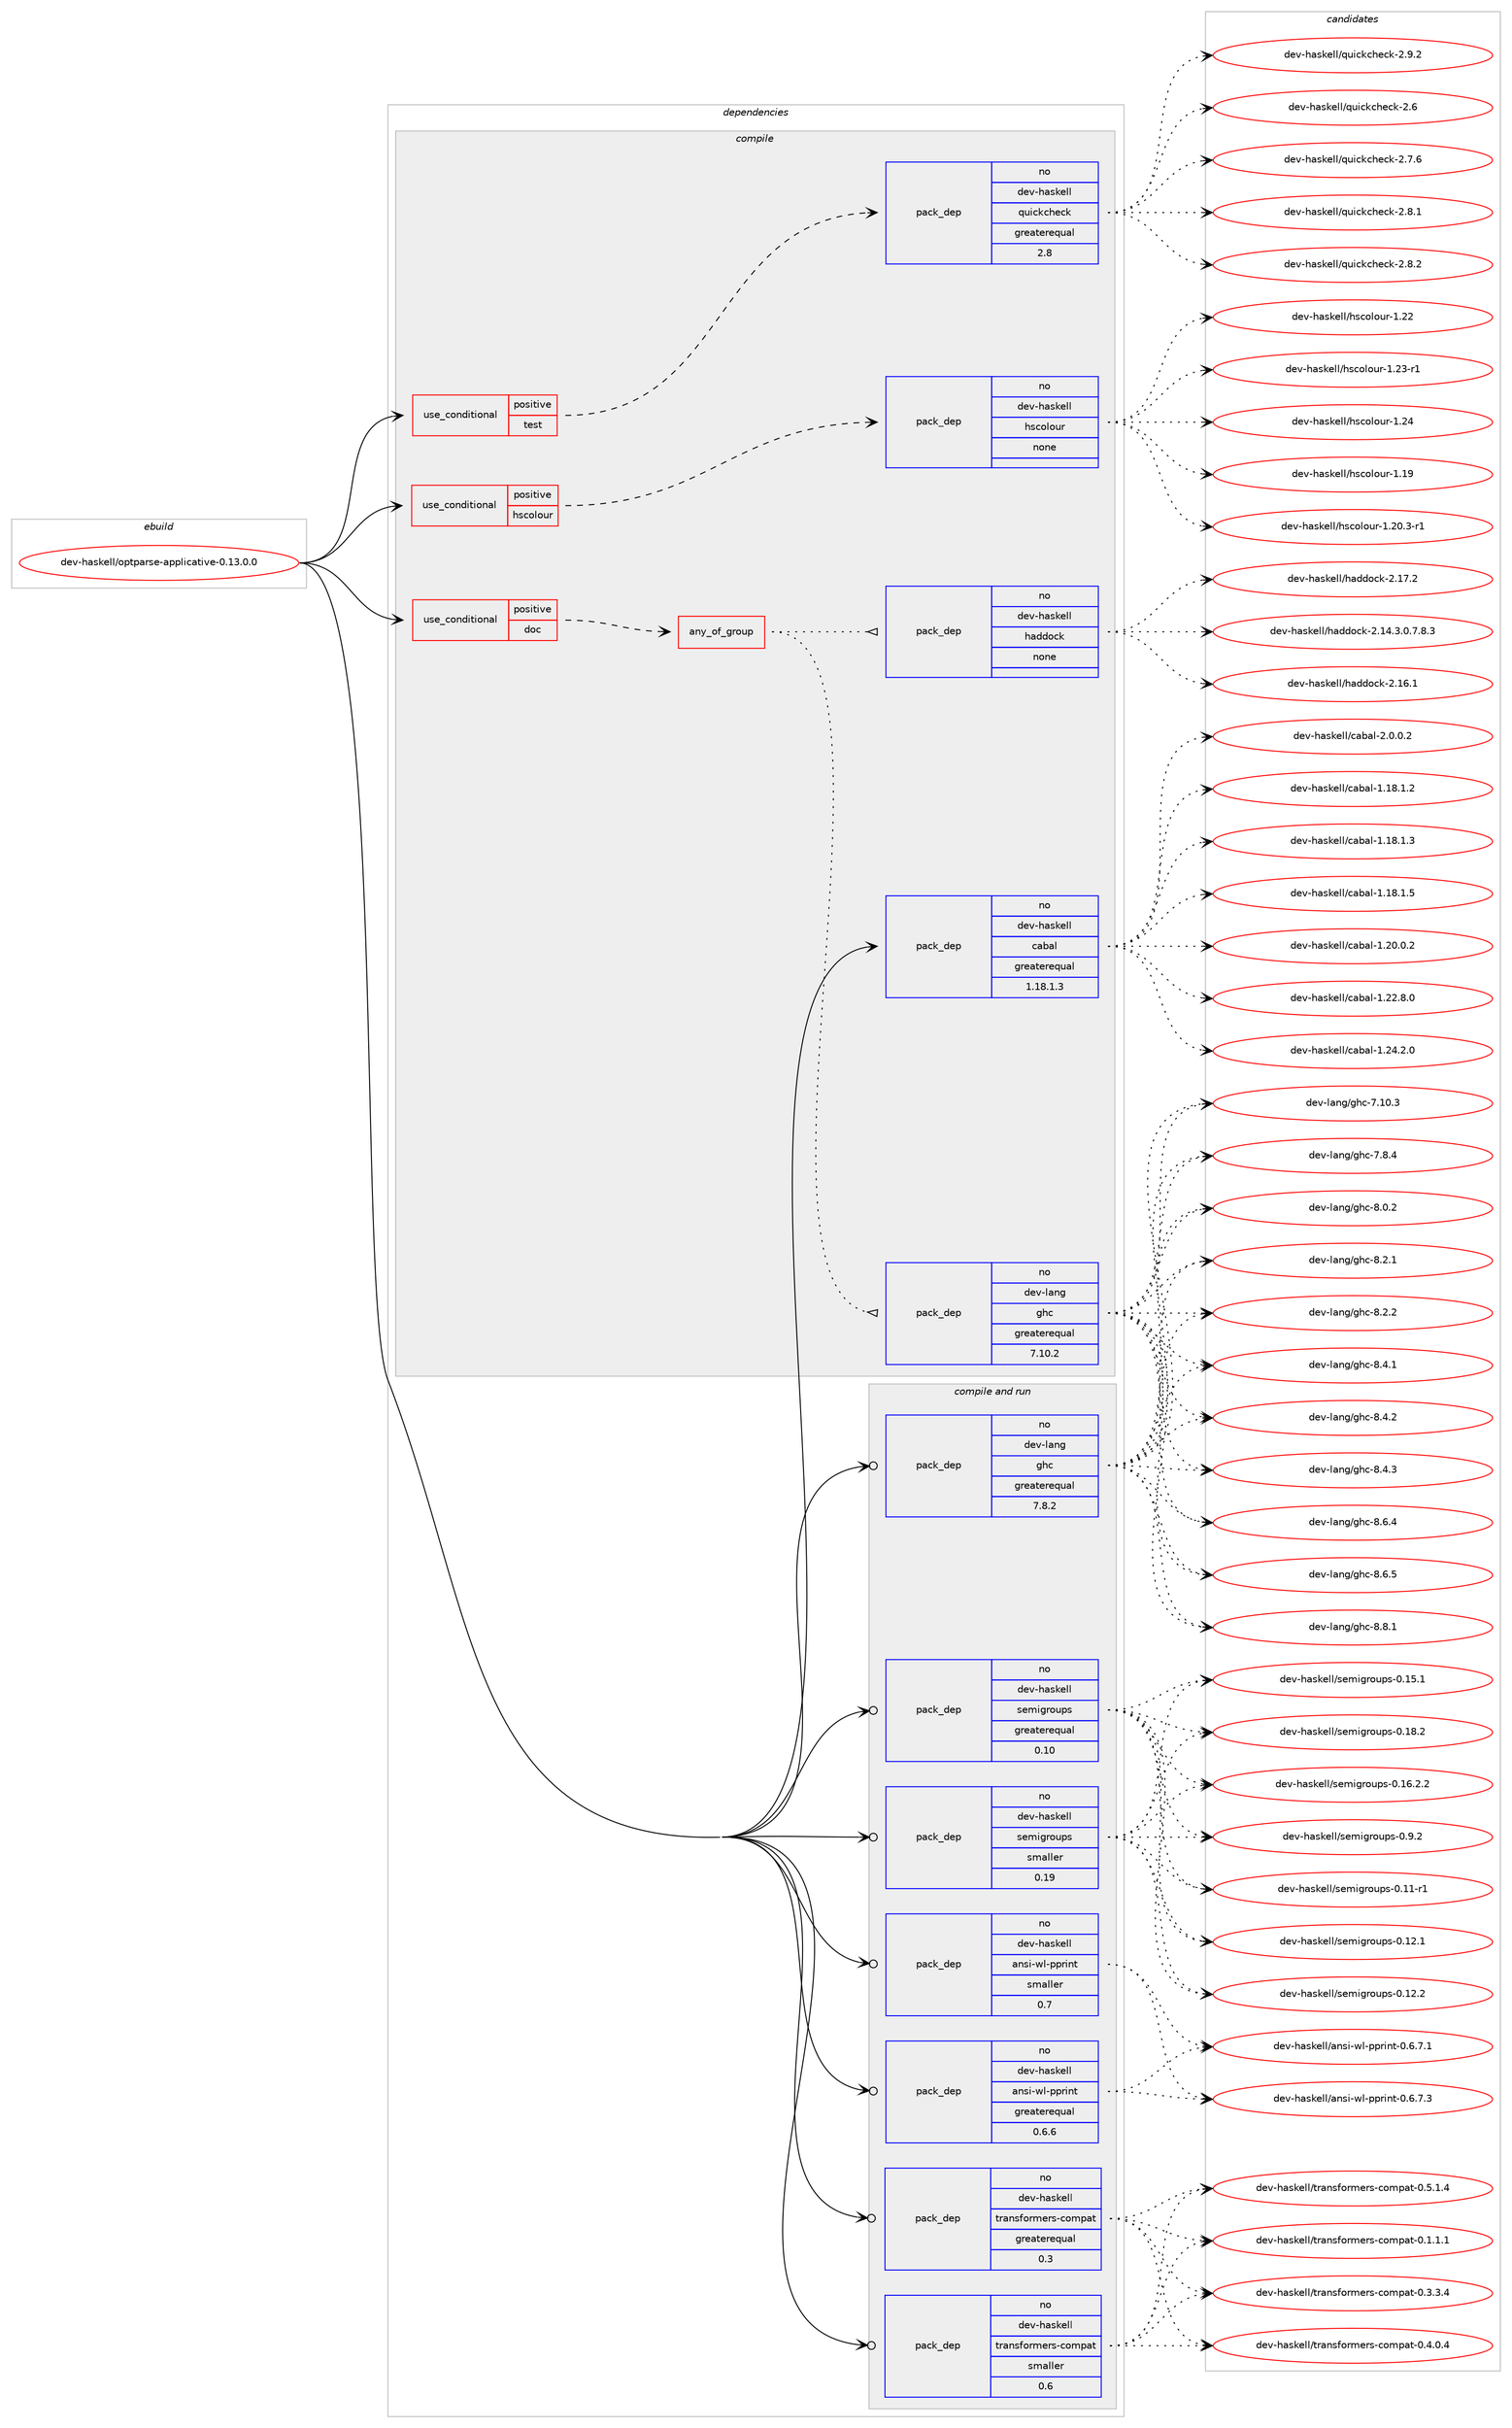 digraph prolog {

# *************
# Graph options
# *************

newrank=true;
concentrate=true;
compound=true;
graph [rankdir=LR,fontname=Helvetica,fontsize=10,ranksep=1.5];#, ranksep=2.5, nodesep=0.2];
edge  [arrowhead=vee];
node  [fontname=Helvetica,fontsize=10];

# **********
# The ebuild
# **********

subgraph cluster_leftcol {
color=gray;
rank=same;
label=<<i>ebuild</i>>;
id [label="dev-haskell/optparse-applicative-0.13.0.0", color=red, width=4, href="../dev-haskell/optparse-applicative-0.13.0.0.svg"];
}

# ****************
# The dependencies
# ****************

subgraph cluster_midcol {
color=gray;
label=<<i>dependencies</i>>;
subgraph cluster_compile {
fillcolor="#eeeeee";
style=filled;
label=<<i>compile</i>>;
subgraph cond126990 {
dependency540487 [label=<<TABLE BORDER="0" CELLBORDER="1" CELLSPACING="0" CELLPADDING="4"><TR><TD ROWSPAN="3" CELLPADDING="10">use_conditional</TD></TR><TR><TD>positive</TD></TR><TR><TD>doc</TD></TR></TABLE>>, shape=none, color=red];
subgraph any10278 {
dependency540488 [label=<<TABLE BORDER="0" CELLBORDER="1" CELLSPACING="0" CELLPADDING="4"><TR><TD CELLPADDING="10">any_of_group</TD></TR></TABLE>>, shape=none, color=red];subgraph pack402862 {
dependency540489 [label=<<TABLE BORDER="0" CELLBORDER="1" CELLSPACING="0" CELLPADDING="4" WIDTH="220"><TR><TD ROWSPAN="6" CELLPADDING="30">pack_dep</TD></TR><TR><TD WIDTH="110">no</TD></TR><TR><TD>dev-haskell</TD></TR><TR><TD>haddock</TD></TR><TR><TD>none</TD></TR><TR><TD></TD></TR></TABLE>>, shape=none, color=blue];
}
dependency540488:e -> dependency540489:w [weight=20,style="dotted",arrowhead="oinv"];
subgraph pack402863 {
dependency540490 [label=<<TABLE BORDER="0" CELLBORDER="1" CELLSPACING="0" CELLPADDING="4" WIDTH="220"><TR><TD ROWSPAN="6" CELLPADDING="30">pack_dep</TD></TR><TR><TD WIDTH="110">no</TD></TR><TR><TD>dev-lang</TD></TR><TR><TD>ghc</TD></TR><TR><TD>greaterequal</TD></TR><TR><TD>7.10.2</TD></TR></TABLE>>, shape=none, color=blue];
}
dependency540488:e -> dependency540490:w [weight=20,style="dotted",arrowhead="oinv"];
}
dependency540487:e -> dependency540488:w [weight=20,style="dashed",arrowhead="vee"];
}
id:e -> dependency540487:w [weight=20,style="solid",arrowhead="vee"];
subgraph cond126991 {
dependency540491 [label=<<TABLE BORDER="0" CELLBORDER="1" CELLSPACING="0" CELLPADDING="4"><TR><TD ROWSPAN="3" CELLPADDING="10">use_conditional</TD></TR><TR><TD>positive</TD></TR><TR><TD>hscolour</TD></TR></TABLE>>, shape=none, color=red];
subgraph pack402864 {
dependency540492 [label=<<TABLE BORDER="0" CELLBORDER="1" CELLSPACING="0" CELLPADDING="4" WIDTH="220"><TR><TD ROWSPAN="6" CELLPADDING="30">pack_dep</TD></TR><TR><TD WIDTH="110">no</TD></TR><TR><TD>dev-haskell</TD></TR><TR><TD>hscolour</TD></TR><TR><TD>none</TD></TR><TR><TD></TD></TR></TABLE>>, shape=none, color=blue];
}
dependency540491:e -> dependency540492:w [weight=20,style="dashed",arrowhead="vee"];
}
id:e -> dependency540491:w [weight=20,style="solid",arrowhead="vee"];
subgraph cond126992 {
dependency540493 [label=<<TABLE BORDER="0" CELLBORDER="1" CELLSPACING="0" CELLPADDING="4"><TR><TD ROWSPAN="3" CELLPADDING="10">use_conditional</TD></TR><TR><TD>positive</TD></TR><TR><TD>test</TD></TR></TABLE>>, shape=none, color=red];
subgraph pack402865 {
dependency540494 [label=<<TABLE BORDER="0" CELLBORDER="1" CELLSPACING="0" CELLPADDING="4" WIDTH="220"><TR><TD ROWSPAN="6" CELLPADDING="30">pack_dep</TD></TR><TR><TD WIDTH="110">no</TD></TR><TR><TD>dev-haskell</TD></TR><TR><TD>quickcheck</TD></TR><TR><TD>greaterequal</TD></TR><TR><TD>2.8</TD></TR></TABLE>>, shape=none, color=blue];
}
dependency540493:e -> dependency540494:w [weight=20,style="dashed",arrowhead="vee"];
}
id:e -> dependency540493:w [weight=20,style="solid",arrowhead="vee"];
subgraph pack402866 {
dependency540495 [label=<<TABLE BORDER="0" CELLBORDER="1" CELLSPACING="0" CELLPADDING="4" WIDTH="220"><TR><TD ROWSPAN="6" CELLPADDING="30">pack_dep</TD></TR><TR><TD WIDTH="110">no</TD></TR><TR><TD>dev-haskell</TD></TR><TR><TD>cabal</TD></TR><TR><TD>greaterequal</TD></TR><TR><TD>1.18.1.3</TD></TR></TABLE>>, shape=none, color=blue];
}
id:e -> dependency540495:w [weight=20,style="solid",arrowhead="vee"];
}
subgraph cluster_compileandrun {
fillcolor="#eeeeee";
style=filled;
label=<<i>compile and run</i>>;
subgraph pack402867 {
dependency540496 [label=<<TABLE BORDER="0" CELLBORDER="1" CELLSPACING="0" CELLPADDING="4" WIDTH="220"><TR><TD ROWSPAN="6" CELLPADDING="30">pack_dep</TD></TR><TR><TD WIDTH="110">no</TD></TR><TR><TD>dev-haskell</TD></TR><TR><TD>ansi-wl-pprint</TD></TR><TR><TD>greaterequal</TD></TR><TR><TD>0.6.6</TD></TR></TABLE>>, shape=none, color=blue];
}
id:e -> dependency540496:w [weight=20,style="solid",arrowhead="odotvee"];
subgraph pack402868 {
dependency540497 [label=<<TABLE BORDER="0" CELLBORDER="1" CELLSPACING="0" CELLPADDING="4" WIDTH="220"><TR><TD ROWSPAN="6" CELLPADDING="30">pack_dep</TD></TR><TR><TD WIDTH="110">no</TD></TR><TR><TD>dev-haskell</TD></TR><TR><TD>ansi-wl-pprint</TD></TR><TR><TD>smaller</TD></TR><TR><TD>0.7</TD></TR></TABLE>>, shape=none, color=blue];
}
id:e -> dependency540497:w [weight=20,style="solid",arrowhead="odotvee"];
subgraph pack402869 {
dependency540498 [label=<<TABLE BORDER="0" CELLBORDER="1" CELLSPACING="0" CELLPADDING="4" WIDTH="220"><TR><TD ROWSPAN="6" CELLPADDING="30">pack_dep</TD></TR><TR><TD WIDTH="110">no</TD></TR><TR><TD>dev-haskell</TD></TR><TR><TD>semigroups</TD></TR><TR><TD>greaterequal</TD></TR><TR><TD>0.10</TD></TR></TABLE>>, shape=none, color=blue];
}
id:e -> dependency540498:w [weight=20,style="solid",arrowhead="odotvee"];
subgraph pack402870 {
dependency540499 [label=<<TABLE BORDER="0" CELLBORDER="1" CELLSPACING="0" CELLPADDING="4" WIDTH="220"><TR><TD ROWSPAN="6" CELLPADDING="30">pack_dep</TD></TR><TR><TD WIDTH="110">no</TD></TR><TR><TD>dev-haskell</TD></TR><TR><TD>semigroups</TD></TR><TR><TD>smaller</TD></TR><TR><TD>0.19</TD></TR></TABLE>>, shape=none, color=blue];
}
id:e -> dependency540499:w [weight=20,style="solid",arrowhead="odotvee"];
subgraph pack402871 {
dependency540500 [label=<<TABLE BORDER="0" CELLBORDER="1" CELLSPACING="0" CELLPADDING="4" WIDTH="220"><TR><TD ROWSPAN="6" CELLPADDING="30">pack_dep</TD></TR><TR><TD WIDTH="110">no</TD></TR><TR><TD>dev-haskell</TD></TR><TR><TD>transformers-compat</TD></TR><TR><TD>greaterequal</TD></TR><TR><TD>0.3</TD></TR></TABLE>>, shape=none, color=blue];
}
id:e -> dependency540500:w [weight=20,style="solid",arrowhead="odotvee"];
subgraph pack402872 {
dependency540501 [label=<<TABLE BORDER="0" CELLBORDER="1" CELLSPACING="0" CELLPADDING="4" WIDTH="220"><TR><TD ROWSPAN="6" CELLPADDING="30">pack_dep</TD></TR><TR><TD WIDTH="110">no</TD></TR><TR><TD>dev-haskell</TD></TR><TR><TD>transformers-compat</TD></TR><TR><TD>smaller</TD></TR><TR><TD>0.6</TD></TR></TABLE>>, shape=none, color=blue];
}
id:e -> dependency540501:w [weight=20,style="solid",arrowhead="odotvee"];
subgraph pack402873 {
dependency540502 [label=<<TABLE BORDER="0" CELLBORDER="1" CELLSPACING="0" CELLPADDING="4" WIDTH="220"><TR><TD ROWSPAN="6" CELLPADDING="30">pack_dep</TD></TR><TR><TD WIDTH="110">no</TD></TR><TR><TD>dev-lang</TD></TR><TR><TD>ghc</TD></TR><TR><TD>greaterequal</TD></TR><TR><TD>7.8.2</TD></TR></TABLE>>, shape=none, color=blue];
}
id:e -> dependency540502:w [weight=20,style="solid",arrowhead="odotvee"];
}
subgraph cluster_run {
fillcolor="#eeeeee";
style=filled;
label=<<i>run</i>>;
}
}

# **************
# The candidates
# **************

subgraph cluster_choices {
rank=same;
color=gray;
label=<<i>candidates</i>>;

subgraph choice402862 {
color=black;
nodesep=1;
choice1001011184510497115107101108108471049710010011199107455046495246514648465546564651 [label="dev-haskell/haddock-2.14.3.0.7.8.3", color=red, width=4,href="../dev-haskell/haddock-2.14.3.0.7.8.3.svg"];
choice100101118451049711510710110810847104971001001119910745504649544649 [label="dev-haskell/haddock-2.16.1", color=red, width=4,href="../dev-haskell/haddock-2.16.1.svg"];
choice100101118451049711510710110810847104971001001119910745504649554650 [label="dev-haskell/haddock-2.17.2", color=red, width=4,href="../dev-haskell/haddock-2.17.2.svg"];
dependency540489:e -> choice1001011184510497115107101108108471049710010011199107455046495246514648465546564651:w [style=dotted,weight="100"];
dependency540489:e -> choice100101118451049711510710110810847104971001001119910745504649544649:w [style=dotted,weight="100"];
dependency540489:e -> choice100101118451049711510710110810847104971001001119910745504649554650:w [style=dotted,weight="100"];
}
subgraph choice402863 {
color=black;
nodesep=1;
choice1001011184510897110103471031049945554649484651 [label="dev-lang/ghc-7.10.3", color=red, width=4,href="../dev-lang/ghc-7.10.3.svg"];
choice10010111845108971101034710310499455546564652 [label="dev-lang/ghc-7.8.4", color=red, width=4,href="../dev-lang/ghc-7.8.4.svg"];
choice10010111845108971101034710310499455646484650 [label="dev-lang/ghc-8.0.2", color=red, width=4,href="../dev-lang/ghc-8.0.2.svg"];
choice10010111845108971101034710310499455646504649 [label="dev-lang/ghc-8.2.1", color=red, width=4,href="../dev-lang/ghc-8.2.1.svg"];
choice10010111845108971101034710310499455646504650 [label="dev-lang/ghc-8.2.2", color=red, width=4,href="../dev-lang/ghc-8.2.2.svg"];
choice10010111845108971101034710310499455646524649 [label="dev-lang/ghc-8.4.1", color=red, width=4,href="../dev-lang/ghc-8.4.1.svg"];
choice10010111845108971101034710310499455646524650 [label="dev-lang/ghc-8.4.2", color=red, width=4,href="../dev-lang/ghc-8.4.2.svg"];
choice10010111845108971101034710310499455646524651 [label="dev-lang/ghc-8.4.3", color=red, width=4,href="../dev-lang/ghc-8.4.3.svg"];
choice10010111845108971101034710310499455646544652 [label="dev-lang/ghc-8.6.4", color=red, width=4,href="../dev-lang/ghc-8.6.4.svg"];
choice10010111845108971101034710310499455646544653 [label="dev-lang/ghc-8.6.5", color=red, width=4,href="../dev-lang/ghc-8.6.5.svg"];
choice10010111845108971101034710310499455646564649 [label="dev-lang/ghc-8.8.1", color=red, width=4,href="../dev-lang/ghc-8.8.1.svg"];
dependency540490:e -> choice1001011184510897110103471031049945554649484651:w [style=dotted,weight="100"];
dependency540490:e -> choice10010111845108971101034710310499455546564652:w [style=dotted,weight="100"];
dependency540490:e -> choice10010111845108971101034710310499455646484650:w [style=dotted,weight="100"];
dependency540490:e -> choice10010111845108971101034710310499455646504649:w [style=dotted,weight="100"];
dependency540490:e -> choice10010111845108971101034710310499455646504650:w [style=dotted,weight="100"];
dependency540490:e -> choice10010111845108971101034710310499455646524649:w [style=dotted,weight="100"];
dependency540490:e -> choice10010111845108971101034710310499455646524650:w [style=dotted,weight="100"];
dependency540490:e -> choice10010111845108971101034710310499455646524651:w [style=dotted,weight="100"];
dependency540490:e -> choice10010111845108971101034710310499455646544652:w [style=dotted,weight="100"];
dependency540490:e -> choice10010111845108971101034710310499455646544653:w [style=dotted,weight="100"];
dependency540490:e -> choice10010111845108971101034710310499455646564649:w [style=dotted,weight="100"];
}
subgraph choice402864 {
color=black;
nodesep=1;
choice100101118451049711510710110810847104115991111081111171144549464957 [label="dev-haskell/hscolour-1.19", color=red, width=4,href="../dev-haskell/hscolour-1.19.svg"];
choice10010111845104971151071011081084710411599111108111117114454946504846514511449 [label="dev-haskell/hscolour-1.20.3-r1", color=red, width=4,href="../dev-haskell/hscolour-1.20.3-r1.svg"];
choice100101118451049711510710110810847104115991111081111171144549465050 [label="dev-haskell/hscolour-1.22", color=red, width=4,href="../dev-haskell/hscolour-1.22.svg"];
choice1001011184510497115107101108108471041159911110811111711445494650514511449 [label="dev-haskell/hscolour-1.23-r1", color=red, width=4,href="../dev-haskell/hscolour-1.23-r1.svg"];
choice100101118451049711510710110810847104115991111081111171144549465052 [label="dev-haskell/hscolour-1.24", color=red, width=4,href="../dev-haskell/hscolour-1.24.svg"];
dependency540492:e -> choice100101118451049711510710110810847104115991111081111171144549464957:w [style=dotted,weight="100"];
dependency540492:e -> choice10010111845104971151071011081084710411599111108111117114454946504846514511449:w [style=dotted,weight="100"];
dependency540492:e -> choice100101118451049711510710110810847104115991111081111171144549465050:w [style=dotted,weight="100"];
dependency540492:e -> choice1001011184510497115107101108108471041159911110811111711445494650514511449:w [style=dotted,weight="100"];
dependency540492:e -> choice100101118451049711510710110810847104115991111081111171144549465052:w [style=dotted,weight="100"];
}
subgraph choice402865 {
color=black;
nodesep=1;
choice10010111845104971151071011081084711311710599107991041019910745504654 [label="dev-haskell/quickcheck-2.6", color=red, width=4,href="../dev-haskell/quickcheck-2.6.svg"];
choice100101118451049711510710110810847113117105991079910410199107455046554654 [label="dev-haskell/quickcheck-2.7.6", color=red, width=4,href="../dev-haskell/quickcheck-2.7.6.svg"];
choice100101118451049711510710110810847113117105991079910410199107455046564649 [label="dev-haskell/quickcheck-2.8.1", color=red, width=4,href="../dev-haskell/quickcheck-2.8.1.svg"];
choice100101118451049711510710110810847113117105991079910410199107455046564650 [label="dev-haskell/quickcheck-2.8.2", color=red, width=4,href="../dev-haskell/quickcheck-2.8.2.svg"];
choice100101118451049711510710110810847113117105991079910410199107455046574650 [label="dev-haskell/quickcheck-2.9.2", color=red, width=4,href="../dev-haskell/quickcheck-2.9.2.svg"];
dependency540494:e -> choice10010111845104971151071011081084711311710599107991041019910745504654:w [style=dotted,weight="100"];
dependency540494:e -> choice100101118451049711510710110810847113117105991079910410199107455046554654:w [style=dotted,weight="100"];
dependency540494:e -> choice100101118451049711510710110810847113117105991079910410199107455046564649:w [style=dotted,weight="100"];
dependency540494:e -> choice100101118451049711510710110810847113117105991079910410199107455046564650:w [style=dotted,weight="100"];
dependency540494:e -> choice100101118451049711510710110810847113117105991079910410199107455046574650:w [style=dotted,weight="100"];
}
subgraph choice402866 {
color=black;
nodesep=1;
choice10010111845104971151071011081084799979897108454946495646494650 [label="dev-haskell/cabal-1.18.1.2", color=red, width=4,href="../dev-haskell/cabal-1.18.1.2.svg"];
choice10010111845104971151071011081084799979897108454946495646494651 [label="dev-haskell/cabal-1.18.1.3", color=red, width=4,href="../dev-haskell/cabal-1.18.1.3.svg"];
choice10010111845104971151071011081084799979897108454946495646494653 [label="dev-haskell/cabal-1.18.1.5", color=red, width=4,href="../dev-haskell/cabal-1.18.1.5.svg"];
choice10010111845104971151071011081084799979897108454946504846484650 [label="dev-haskell/cabal-1.20.0.2", color=red, width=4,href="../dev-haskell/cabal-1.20.0.2.svg"];
choice10010111845104971151071011081084799979897108454946505046564648 [label="dev-haskell/cabal-1.22.8.0", color=red, width=4,href="../dev-haskell/cabal-1.22.8.0.svg"];
choice10010111845104971151071011081084799979897108454946505246504648 [label="dev-haskell/cabal-1.24.2.0", color=red, width=4,href="../dev-haskell/cabal-1.24.2.0.svg"];
choice100101118451049711510710110810847999798971084550464846484650 [label="dev-haskell/cabal-2.0.0.2", color=red, width=4,href="../dev-haskell/cabal-2.0.0.2.svg"];
dependency540495:e -> choice10010111845104971151071011081084799979897108454946495646494650:w [style=dotted,weight="100"];
dependency540495:e -> choice10010111845104971151071011081084799979897108454946495646494651:w [style=dotted,weight="100"];
dependency540495:e -> choice10010111845104971151071011081084799979897108454946495646494653:w [style=dotted,weight="100"];
dependency540495:e -> choice10010111845104971151071011081084799979897108454946504846484650:w [style=dotted,weight="100"];
dependency540495:e -> choice10010111845104971151071011081084799979897108454946505046564648:w [style=dotted,weight="100"];
dependency540495:e -> choice10010111845104971151071011081084799979897108454946505246504648:w [style=dotted,weight="100"];
dependency540495:e -> choice100101118451049711510710110810847999798971084550464846484650:w [style=dotted,weight="100"];
}
subgraph choice402867 {
color=black;
nodesep=1;
choice1001011184510497115107101108108479711011510545119108451121121141051101164548465446554649 [label="dev-haskell/ansi-wl-pprint-0.6.7.1", color=red, width=4,href="../dev-haskell/ansi-wl-pprint-0.6.7.1.svg"];
choice1001011184510497115107101108108479711011510545119108451121121141051101164548465446554651 [label="dev-haskell/ansi-wl-pprint-0.6.7.3", color=red, width=4,href="../dev-haskell/ansi-wl-pprint-0.6.7.3.svg"];
dependency540496:e -> choice1001011184510497115107101108108479711011510545119108451121121141051101164548465446554649:w [style=dotted,weight="100"];
dependency540496:e -> choice1001011184510497115107101108108479711011510545119108451121121141051101164548465446554651:w [style=dotted,weight="100"];
}
subgraph choice402868 {
color=black;
nodesep=1;
choice1001011184510497115107101108108479711011510545119108451121121141051101164548465446554649 [label="dev-haskell/ansi-wl-pprint-0.6.7.1", color=red, width=4,href="../dev-haskell/ansi-wl-pprint-0.6.7.1.svg"];
choice1001011184510497115107101108108479711011510545119108451121121141051101164548465446554651 [label="dev-haskell/ansi-wl-pprint-0.6.7.3", color=red, width=4,href="../dev-haskell/ansi-wl-pprint-0.6.7.3.svg"];
dependency540497:e -> choice1001011184510497115107101108108479711011510545119108451121121141051101164548465446554649:w [style=dotted,weight="100"];
dependency540497:e -> choice1001011184510497115107101108108479711011510545119108451121121141051101164548465446554651:w [style=dotted,weight="100"];
}
subgraph choice402869 {
color=black;
nodesep=1;
choice10010111845104971151071011081084711510110910510311411111711211545484649494511449 [label="dev-haskell/semigroups-0.11-r1", color=red, width=4,href="../dev-haskell/semigroups-0.11-r1.svg"];
choice10010111845104971151071011081084711510110910510311411111711211545484649504649 [label="dev-haskell/semigroups-0.12.1", color=red, width=4,href="../dev-haskell/semigroups-0.12.1.svg"];
choice10010111845104971151071011081084711510110910510311411111711211545484649504650 [label="dev-haskell/semigroups-0.12.2", color=red, width=4,href="../dev-haskell/semigroups-0.12.2.svg"];
choice10010111845104971151071011081084711510110910510311411111711211545484649534649 [label="dev-haskell/semigroups-0.15.1", color=red, width=4,href="../dev-haskell/semigroups-0.15.1.svg"];
choice100101118451049711510710110810847115101109105103114111117112115454846495446504650 [label="dev-haskell/semigroups-0.16.2.2", color=red, width=4,href="../dev-haskell/semigroups-0.16.2.2.svg"];
choice10010111845104971151071011081084711510110910510311411111711211545484649564650 [label="dev-haskell/semigroups-0.18.2", color=red, width=4,href="../dev-haskell/semigroups-0.18.2.svg"];
choice100101118451049711510710110810847115101109105103114111117112115454846574650 [label="dev-haskell/semigroups-0.9.2", color=red, width=4,href="../dev-haskell/semigroups-0.9.2.svg"];
dependency540498:e -> choice10010111845104971151071011081084711510110910510311411111711211545484649494511449:w [style=dotted,weight="100"];
dependency540498:e -> choice10010111845104971151071011081084711510110910510311411111711211545484649504649:w [style=dotted,weight="100"];
dependency540498:e -> choice10010111845104971151071011081084711510110910510311411111711211545484649504650:w [style=dotted,weight="100"];
dependency540498:e -> choice10010111845104971151071011081084711510110910510311411111711211545484649534649:w [style=dotted,weight="100"];
dependency540498:e -> choice100101118451049711510710110810847115101109105103114111117112115454846495446504650:w [style=dotted,weight="100"];
dependency540498:e -> choice10010111845104971151071011081084711510110910510311411111711211545484649564650:w [style=dotted,weight="100"];
dependency540498:e -> choice100101118451049711510710110810847115101109105103114111117112115454846574650:w [style=dotted,weight="100"];
}
subgraph choice402870 {
color=black;
nodesep=1;
choice10010111845104971151071011081084711510110910510311411111711211545484649494511449 [label="dev-haskell/semigroups-0.11-r1", color=red, width=4,href="../dev-haskell/semigroups-0.11-r1.svg"];
choice10010111845104971151071011081084711510110910510311411111711211545484649504649 [label="dev-haskell/semigroups-0.12.1", color=red, width=4,href="../dev-haskell/semigroups-0.12.1.svg"];
choice10010111845104971151071011081084711510110910510311411111711211545484649504650 [label="dev-haskell/semigroups-0.12.2", color=red, width=4,href="../dev-haskell/semigroups-0.12.2.svg"];
choice10010111845104971151071011081084711510110910510311411111711211545484649534649 [label="dev-haskell/semigroups-0.15.1", color=red, width=4,href="../dev-haskell/semigroups-0.15.1.svg"];
choice100101118451049711510710110810847115101109105103114111117112115454846495446504650 [label="dev-haskell/semigroups-0.16.2.2", color=red, width=4,href="../dev-haskell/semigroups-0.16.2.2.svg"];
choice10010111845104971151071011081084711510110910510311411111711211545484649564650 [label="dev-haskell/semigroups-0.18.2", color=red, width=4,href="../dev-haskell/semigroups-0.18.2.svg"];
choice100101118451049711510710110810847115101109105103114111117112115454846574650 [label="dev-haskell/semigroups-0.9.2", color=red, width=4,href="../dev-haskell/semigroups-0.9.2.svg"];
dependency540499:e -> choice10010111845104971151071011081084711510110910510311411111711211545484649494511449:w [style=dotted,weight="100"];
dependency540499:e -> choice10010111845104971151071011081084711510110910510311411111711211545484649504649:w [style=dotted,weight="100"];
dependency540499:e -> choice10010111845104971151071011081084711510110910510311411111711211545484649504650:w [style=dotted,weight="100"];
dependency540499:e -> choice10010111845104971151071011081084711510110910510311411111711211545484649534649:w [style=dotted,weight="100"];
dependency540499:e -> choice100101118451049711510710110810847115101109105103114111117112115454846495446504650:w [style=dotted,weight="100"];
dependency540499:e -> choice10010111845104971151071011081084711510110910510311411111711211545484649564650:w [style=dotted,weight="100"];
dependency540499:e -> choice100101118451049711510710110810847115101109105103114111117112115454846574650:w [style=dotted,weight="100"];
}
subgraph choice402871 {
color=black;
nodesep=1;
choice100101118451049711510710110810847116114971101151021111141091011141154599111109112971164548464946494649 [label="dev-haskell/transformers-compat-0.1.1.1", color=red, width=4,href="../dev-haskell/transformers-compat-0.1.1.1.svg"];
choice100101118451049711510710110810847116114971101151021111141091011141154599111109112971164548465146514652 [label="dev-haskell/transformers-compat-0.3.3.4", color=red, width=4,href="../dev-haskell/transformers-compat-0.3.3.4.svg"];
choice100101118451049711510710110810847116114971101151021111141091011141154599111109112971164548465246484652 [label="dev-haskell/transformers-compat-0.4.0.4", color=red, width=4,href="../dev-haskell/transformers-compat-0.4.0.4.svg"];
choice100101118451049711510710110810847116114971101151021111141091011141154599111109112971164548465346494652 [label="dev-haskell/transformers-compat-0.5.1.4", color=red, width=4,href="../dev-haskell/transformers-compat-0.5.1.4.svg"];
dependency540500:e -> choice100101118451049711510710110810847116114971101151021111141091011141154599111109112971164548464946494649:w [style=dotted,weight="100"];
dependency540500:e -> choice100101118451049711510710110810847116114971101151021111141091011141154599111109112971164548465146514652:w [style=dotted,weight="100"];
dependency540500:e -> choice100101118451049711510710110810847116114971101151021111141091011141154599111109112971164548465246484652:w [style=dotted,weight="100"];
dependency540500:e -> choice100101118451049711510710110810847116114971101151021111141091011141154599111109112971164548465346494652:w [style=dotted,weight="100"];
}
subgraph choice402872 {
color=black;
nodesep=1;
choice100101118451049711510710110810847116114971101151021111141091011141154599111109112971164548464946494649 [label="dev-haskell/transformers-compat-0.1.1.1", color=red, width=4,href="../dev-haskell/transformers-compat-0.1.1.1.svg"];
choice100101118451049711510710110810847116114971101151021111141091011141154599111109112971164548465146514652 [label="dev-haskell/transformers-compat-0.3.3.4", color=red, width=4,href="../dev-haskell/transformers-compat-0.3.3.4.svg"];
choice100101118451049711510710110810847116114971101151021111141091011141154599111109112971164548465246484652 [label="dev-haskell/transformers-compat-0.4.0.4", color=red, width=4,href="../dev-haskell/transformers-compat-0.4.0.4.svg"];
choice100101118451049711510710110810847116114971101151021111141091011141154599111109112971164548465346494652 [label="dev-haskell/transformers-compat-0.5.1.4", color=red, width=4,href="../dev-haskell/transformers-compat-0.5.1.4.svg"];
dependency540501:e -> choice100101118451049711510710110810847116114971101151021111141091011141154599111109112971164548464946494649:w [style=dotted,weight="100"];
dependency540501:e -> choice100101118451049711510710110810847116114971101151021111141091011141154599111109112971164548465146514652:w [style=dotted,weight="100"];
dependency540501:e -> choice100101118451049711510710110810847116114971101151021111141091011141154599111109112971164548465246484652:w [style=dotted,weight="100"];
dependency540501:e -> choice100101118451049711510710110810847116114971101151021111141091011141154599111109112971164548465346494652:w [style=dotted,weight="100"];
}
subgraph choice402873 {
color=black;
nodesep=1;
choice1001011184510897110103471031049945554649484651 [label="dev-lang/ghc-7.10.3", color=red, width=4,href="../dev-lang/ghc-7.10.3.svg"];
choice10010111845108971101034710310499455546564652 [label="dev-lang/ghc-7.8.4", color=red, width=4,href="../dev-lang/ghc-7.8.4.svg"];
choice10010111845108971101034710310499455646484650 [label="dev-lang/ghc-8.0.2", color=red, width=4,href="../dev-lang/ghc-8.0.2.svg"];
choice10010111845108971101034710310499455646504649 [label="dev-lang/ghc-8.2.1", color=red, width=4,href="../dev-lang/ghc-8.2.1.svg"];
choice10010111845108971101034710310499455646504650 [label="dev-lang/ghc-8.2.2", color=red, width=4,href="../dev-lang/ghc-8.2.2.svg"];
choice10010111845108971101034710310499455646524649 [label="dev-lang/ghc-8.4.1", color=red, width=4,href="../dev-lang/ghc-8.4.1.svg"];
choice10010111845108971101034710310499455646524650 [label="dev-lang/ghc-8.4.2", color=red, width=4,href="../dev-lang/ghc-8.4.2.svg"];
choice10010111845108971101034710310499455646524651 [label="dev-lang/ghc-8.4.3", color=red, width=4,href="../dev-lang/ghc-8.4.3.svg"];
choice10010111845108971101034710310499455646544652 [label="dev-lang/ghc-8.6.4", color=red, width=4,href="../dev-lang/ghc-8.6.4.svg"];
choice10010111845108971101034710310499455646544653 [label="dev-lang/ghc-8.6.5", color=red, width=4,href="../dev-lang/ghc-8.6.5.svg"];
choice10010111845108971101034710310499455646564649 [label="dev-lang/ghc-8.8.1", color=red, width=4,href="../dev-lang/ghc-8.8.1.svg"];
dependency540502:e -> choice1001011184510897110103471031049945554649484651:w [style=dotted,weight="100"];
dependency540502:e -> choice10010111845108971101034710310499455546564652:w [style=dotted,weight="100"];
dependency540502:e -> choice10010111845108971101034710310499455646484650:w [style=dotted,weight="100"];
dependency540502:e -> choice10010111845108971101034710310499455646504649:w [style=dotted,weight="100"];
dependency540502:e -> choice10010111845108971101034710310499455646504650:w [style=dotted,weight="100"];
dependency540502:e -> choice10010111845108971101034710310499455646524649:w [style=dotted,weight="100"];
dependency540502:e -> choice10010111845108971101034710310499455646524650:w [style=dotted,weight="100"];
dependency540502:e -> choice10010111845108971101034710310499455646524651:w [style=dotted,weight="100"];
dependency540502:e -> choice10010111845108971101034710310499455646544652:w [style=dotted,weight="100"];
dependency540502:e -> choice10010111845108971101034710310499455646544653:w [style=dotted,weight="100"];
dependency540502:e -> choice10010111845108971101034710310499455646564649:w [style=dotted,weight="100"];
}
}

}
